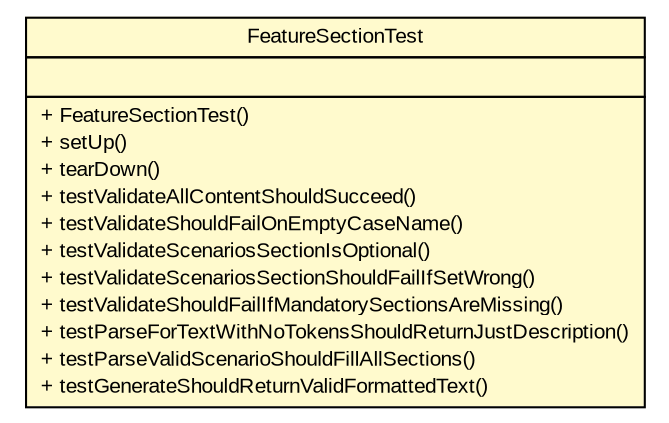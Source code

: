 #!/usr/local/bin/dot
#
# Class diagram 
# Generated by UMLGraph version R5_6 (http://www.umlgraph.org/)
#

digraph G {
	edge [fontname="arial",fontsize=10,labelfontname="arial",labelfontsize=10];
	node [fontname="arial",fontsize=10,shape=plaintext];
	nodesep=0.25;
	ranksep=0.5;
	// com.github.mkolisnyk.aerial.document.FeatureSectionTest
	c1749 [label=<<table title="com.github.mkolisnyk.aerial.document.FeatureSectionTest" border="0" cellborder="1" cellspacing="0" cellpadding="2" port="p" bgcolor="lemonChiffon" href="./FeatureSectionTest.html">
		<tr><td><table border="0" cellspacing="0" cellpadding="1">
<tr><td align="center" balign="center"> FeatureSectionTest </td></tr>
		</table></td></tr>
		<tr><td><table border="0" cellspacing="0" cellpadding="1">
<tr><td align="left" balign="left">  </td></tr>
		</table></td></tr>
		<tr><td><table border="0" cellspacing="0" cellpadding="1">
<tr><td align="left" balign="left"> + FeatureSectionTest() </td></tr>
<tr><td align="left" balign="left"> + setUp() </td></tr>
<tr><td align="left" balign="left"> + tearDown() </td></tr>
<tr><td align="left" balign="left"> + testValidateAllContentShouldSucceed() </td></tr>
<tr><td align="left" balign="left"> + testValidateShouldFailOnEmptyCaseName() </td></tr>
<tr><td align="left" balign="left"> + testValidateScenariosSectionIsOptional() </td></tr>
<tr><td align="left" balign="left"> + testValidateScenariosSectionShouldFailIfSetWrong() </td></tr>
<tr><td align="left" balign="left"> + testValidateShouldFailIfMandatorySectionsAreMissing() </td></tr>
<tr><td align="left" balign="left"> + testParseForTextWithNoTokensShouldReturnJustDescription() </td></tr>
<tr><td align="left" balign="left"> + testParseValidScenarioShouldFillAllSections() </td></tr>
<tr><td align="left" balign="left"> + testGenerateShouldReturnValidFormattedText() </td></tr>
		</table></td></tr>
		</table>>, URL="./FeatureSectionTest.html", fontname="arial", fontcolor="black", fontsize=10.0];
}

